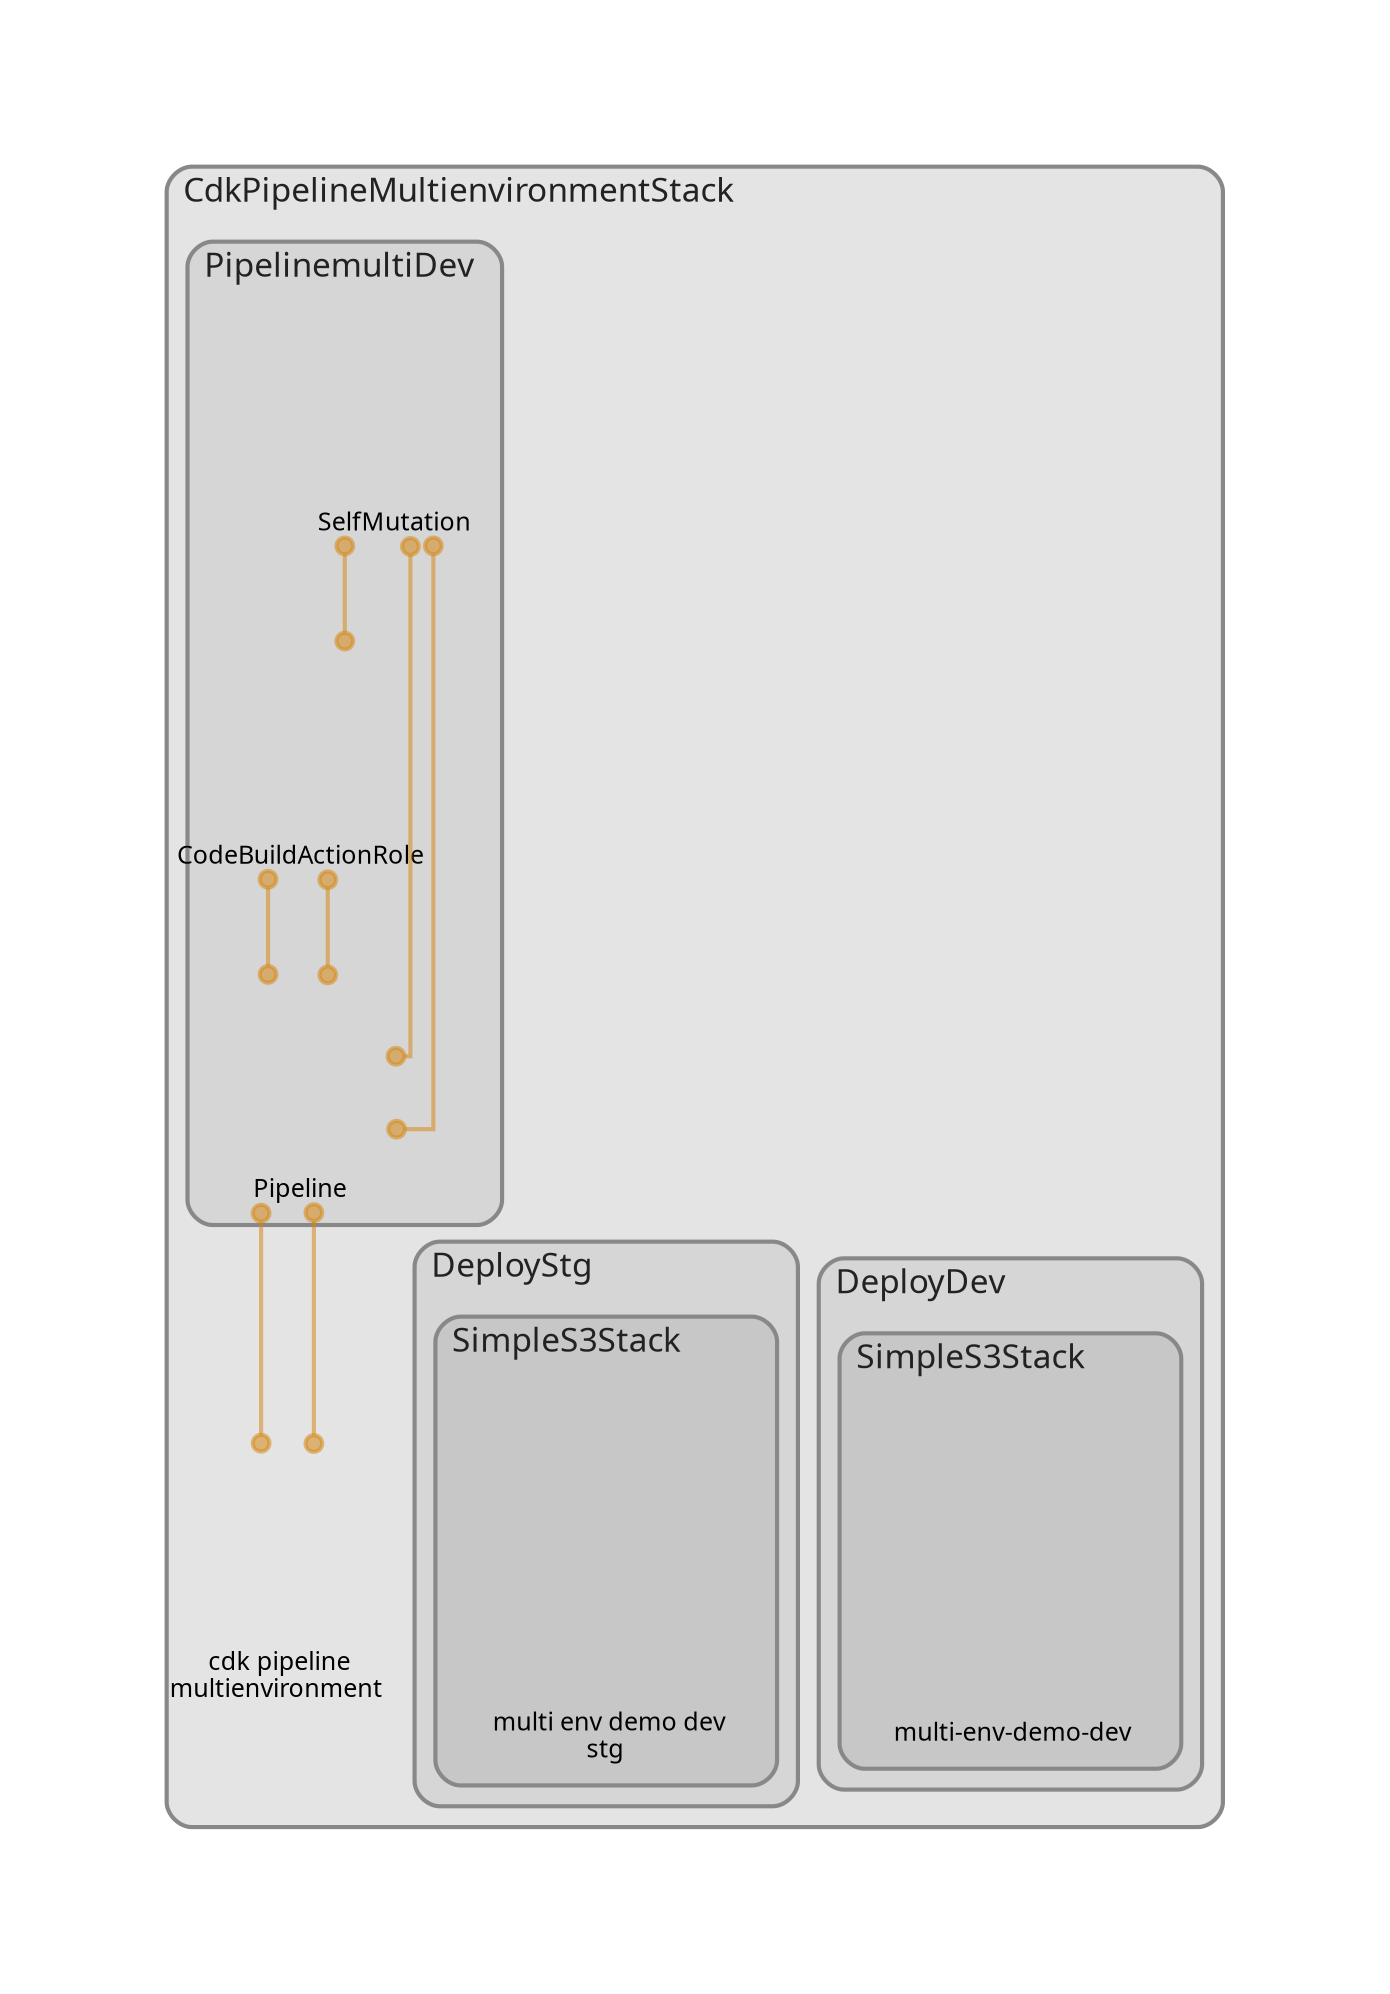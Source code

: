 digraph "Diagram" {
  splines = "ortho";
  pad = "1.0";
  nodesep = "0.60";
  ranksep = "0.75";
  fontname = "Sans-Serif";
  fontsize = "15";
  dpi = "200";
  rankdir = "BT";
  compound = "true";
  fontcolor = "#222222";
  edge [
    color = "#D5871488",
    penwidth = 2,
    arrowhead = "dot",
    arrowtail = "dot",
  ];
  node [
    shape = "box",
    style = "rounded",
    fixedsize = true,
    width = 1.7,
    height = 1.7,
    labelloc = "c",
    imagescale = true,
    fontname = "Sans-Serif",
    fontsize = 8,
    margin = 8,
  ];
  subgraph "CdkPipelineMultienvironmentStack" {
    subgraph "cluster-SubGraph.CdkPipelineMultienvironmentStack" {
      graph [
        label = "CdkPipelineMultienvironmentStack",
        labelloc = "b",
        labeljust = "l",
        margin = "10",
        fontsize = "16",
        penwidth = "2",
        pencolor = "#888888",
        style = "filled,rounded",
        fillcolor = "#e4e4e4",
      ];
      "CdkPipelineMultienvironmentStack/cdk_pipeline_multienvironment" [
        label = " cdk pipeline\nmultienvironment",
        fontsize = 12,
        image = "/home/walej/.nvm/versions/node/v18.2.0/lib/node_modules/cdk-dia/icons/aws/Service/Arch_Developer- Tools/64/Arch_AWS-CodeCommit_64@5x.png",
        imagescale = "true",
        imagepos = "tc",
        penwidth = "0",
        shape = "node",
        fixedsize = "true",
        labelloc = "b",
        width = 1.2,
        height = 1.682,
      ];
      subgraph "cluster-SubGraph.PipelinemultiDev" {
        graph [
          label = "PipelinemultiDev",
          labelloc = "b",
          labeljust = "l",
          margin = "10",
          fontsize = "16",
          penwidth = "2",
          pencolor = "#888888",
          style = "filled,rounded",
          fillcolor = "#d6d6d6",
        ];
        "CdkPipelineMultienvironmentStack/PipelinemultiDev/Pipeline" [
          label = " Pipeline",
          fontsize = 12,
          image = "/home/walej/.nvm/versions/node/v18.2.0/lib/node_modules/cdk-dia/icons/aws/Service/Arch_Developer- Tools/64/Arch_AWS-CodePipeline_64@5x.png",
          imagescale = "true",
          imagepos = "tc",
          penwidth = "0",
          shape = "node",
          fixedsize = "true",
          labelloc = "b",
          width = 1.2,
          height = 1.466,
        ];
        "CdkPipelineMultienvironmentStack/PipelinemultiDev/CodeBuildActionRole" [
          label = " CodeBuildActionRole",
          fontsize = 12,
          image = "/home/walej/.nvm/versions/node/v18.2.0/lib/node_modules/cdk-dia/icons/aws/Service/Arch_Security-Identity-Compliance/64/Arch_AWS-Identity-and-Access-Management_64@5x.png",
          imagescale = "true",
          imagepos = "tc",
          penwidth = "0",
          shape = "node",
          fixedsize = "true",
          labelloc = "b",
          width = 1.2,
          height = 1.466,
        ];
        "CdkPipelineMultienvironmentStack/PipelinemultiDev/UpdatePipeline/SelfMutation" [
          label = " SelfMutation",
          fontsize = 12,
          image = "/home/walej/.nvm/versions/node/v18.2.0/lib/node_modules/cdk-dia/icons/aws/Service/Arch_Developer- Tools/64/Arch_Amazon-CodeBuild_64@5x.png",
          imagescale = "true",
          imagepos = "tc",
          penwidth = "0",
          shape = "node",
          fixedsize = "true",
          labelloc = "b",
          width = 1.2,
          height = 1.466,
        ];
      }
      subgraph "cluster-SubGraph.DeployDev" {
        graph [
          label = "DeployDev",
          labelloc = "b",
          labeljust = "l",
          margin = "10",
          fontsize = "16",
          penwidth = "2",
          pencolor = "#888888",
          style = "filled,rounded",
          fillcolor = "#d6d6d6",
        ];
        subgraph "cluster-SubGraph.SimpleS3Stack" {
          graph [
            label = "SimpleS3Stack",
            labelloc = "b",
            labeljust = "l",
            margin = "10",
            fontsize = "16",
            penwidth = "2",
            pencolor = "#888888",
            style = "filled,rounded",
            fillcolor = "#c7c7c7",
          ];
          "CdkPipelineMultienvironmentStack/DeployDev/SimpleS3Stack/multi-env-demo-dev" [
            label = " multi-env-demo-dev",
            fontsize = 12,
            image = "/home/walej/.nvm/versions/node/v18.2.0/lib/node_modules/cdk-dia/icons/aws/Service/Arch_Storage/64/Arch_Amazon-S3-Standard_64@5x.png",
            imagescale = "true",
            imagepos = "tc",
            penwidth = "0",
            shape = "node",
            fixedsize = "true",
            labelloc = "b",
            width = 2,
            height = 2.266,
          ];
        }
      }
      subgraph "cluster-SubGraph.DeployStg" {
        graph [
          label = "DeployStg",
          labelloc = "b",
          labeljust = "l",
          margin = "10",
          fontsize = "16",
          penwidth = "2",
          pencolor = "#888888",
          style = "filled,rounded",
          fillcolor = "#d6d6d6",
        ];
        subgraph "cluster-SubGraph.SimpleS3Stack" {
          graph [
            label = "SimpleS3Stack",
            labelloc = "b",
            labeljust = "l",
            margin = "10",
            fontsize = "16",
            penwidth = "2",
            pencolor = "#888888",
            style = "filled,rounded",
            fillcolor = "#c7c7c7",
          ];
          "CdkPipelineMultienvironmentStack/DeployStg/SimpleS3Stack/multi-env-demo-dev-stg" [
            label = " multi env demo dev\nstg",
            fontsize = 12,
            image = "/home/walej/.nvm/versions/node/v18.2.0/lib/node_modules/cdk-dia/icons/aws/Service/Arch_Storage/64/Arch_Amazon-S3-Standard_64@5x.png",
            imagescale = "true",
            imagepos = "tc",
            penwidth = "0",
            shape = "node",
            fixedsize = "true",
            labelloc = "b",
            width = 2,
            height = 2.4819999999999998,
          ];
        }
      }
    }
  }
  "CdkPipelineMultienvironmentStack/cdk_pipeline_multienvironment" -> "CdkPipelineMultienvironmentStack/PipelinemultiDev/Pipeline" [
    dir = "both",
  ];
  "CdkPipelineMultienvironmentStack/PipelinemultiDev/Pipeline" -> "CdkPipelineMultienvironmentStack/cdk_pipeline_multienvironment" [
    dir = "both",
  ];
  "CdkPipelineMultienvironmentStack/PipelinemultiDev/Pipeline" -> "CdkPipelineMultienvironmentStack/PipelinemultiDev/CodeBuildActionRole" [
    dir = "both",
  ];
  "CdkPipelineMultienvironmentStack/PipelinemultiDev/Pipeline" -> "CdkPipelineMultienvironmentStack/PipelinemultiDev/UpdatePipeline/SelfMutation" [
    dir = "both",
  ];
  "CdkPipelineMultienvironmentStack/PipelinemultiDev/CodeBuildActionRole" -> "CdkPipelineMultienvironmentStack/PipelinemultiDev/Pipeline" [
    dir = "both",
  ];
  "CdkPipelineMultienvironmentStack/PipelinemultiDev/CodeBuildActionRole" -> "CdkPipelineMultienvironmentStack/PipelinemultiDev/UpdatePipeline/SelfMutation" [
    dir = "both",
  ];
  "CdkPipelineMultienvironmentStack/PipelinemultiDev/UpdatePipeline/SelfMutation" -> "CdkPipelineMultienvironmentStack/PipelinemultiDev/Pipeline" [
    dir = "both",
  ];
}